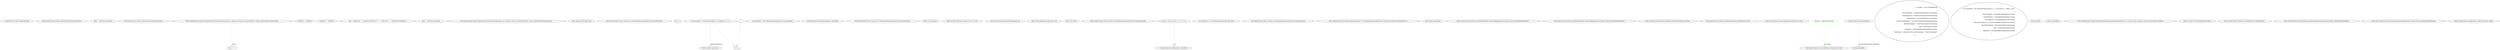 digraph  {
n11 [label="QuantConnect.Orders.StopLimitOrder", span=""];
n0 [cluster="QuantConnect.Orders.StopLimitOrder.StopLimitOrder()", label="Entry QuantConnect.Orders.StopLimitOrder.StopLimitOrder()", span="59-59"];
n1 [cluster="QuantConnect.Orders.StopLimitOrder.StopLimitOrder()", label="Type = OrderType.StopLimit", span="61-61"];
n2 [cluster="QuantConnect.Orders.StopLimitOrder.StopLimitOrder()", label="Exit QuantConnect.Orders.StopLimitOrder.StopLimitOrder()", span="59-59"];
n3 [cluster="QuantConnect.Orders.StopLimitOrder.StopLimitOrder(string, int, decimal, decimal, System.DateTime, string, QuantConnect.SecurityType)", label="Entry QuantConnect.Orders.StopLimitOrder.StopLimitOrder(string, int, decimal, decimal, System.DateTime, string, QuantConnect.SecurityType)", span="74-74"];
n4 [cluster="QuantConnect.Orders.StopLimitOrder.StopLimitOrder(string, int, decimal, decimal, System.DateTime, string, QuantConnect.SecurityType)", label="StopPrice = stopPrice", span="77-77"];
n5 [cluster="QuantConnect.Orders.StopLimitOrder.StopLimitOrder(string, int, decimal, decimal, System.DateTime, string, QuantConnect.SecurityType)", label="LimitPrice = limitPrice", span="78-78"];
n7 [cluster="QuantConnect.Orders.StopLimitOrder.StopLimitOrder(string, int, decimal, decimal, System.DateTime, string, QuantConnect.SecurityType)", label="tag == ''''", span="81-81"];
n8 [cluster="QuantConnect.Orders.StopLimitOrder.StopLimitOrder(string, int, decimal, decimal, System.DateTime, string, QuantConnect.SecurityType)", label="Tag = ''Stop Price: '' + stopPrice.ToString(''C'') + '' Limit Price: '' + limitPrice.ToString(''C'')", span="84-84"];
n6 [cluster="QuantConnect.Orders.StopLimitOrder.StopLimitOrder(string, int, decimal, decimal, System.DateTime, string, QuantConnect.SecurityType)", label="Type = OrderType.StopLimit", span="79-79"];
n9 [cluster="QuantConnect.Orders.StopLimitOrder.StopLimitOrder(string, int, decimal, decimal, System.DateTime, string, QuantConnect.SecurityType)", label="Exit QuantConnect.Orders.StopLimitOrder.StopLimitOrder(string, int, decimal, decimal, System.DateTime, string, QuantConnect.SecurityType)", span="74-74"];
n10 [cluster="decimal.ToString(string)", label="Entry decimal.ToString(string)", span="0-0"];
m0_8 [cluster="QuantConnect.Tests.Common.Util.MemoizingEnumerableTests.EnumeratesOnce()", file="Engine.cs", label="Entry QuantConnect.Tests.Common.Util.MemoizingEnumerableTests.EnumeratesOnce()", span="34-34"];
m0_9 [cluster="QuantConnect.Tests.Common.Util.MemoizingEnumerableTests.EnumeratesOnce()", file="Engine.cs", label="int i = 0", span="36-36"];
m0_10 [cluster="QuantConnect.Tests.Common.Util.MemoizingEnumerableTests.EnumeratesOnce()", file="Engine.cs", label="var enumerable = Enumerable.Range(0, 10).Select(x => i++)", span="37-37"];
m0_11 [cluster="QuantConnect.Tests.Common.Util.MemoizingEnumerableTests.EnumeratesOnce()", file="Engine.cs", label="var memoized = new MemoizingEnumerable<int>(enumerable)", span="38-38"];
m0_12 [cluster="QuantConnect.Tests.Common.Util.MemoizingEnumerableTests.EnumeratesOnce()", file="Engine.cs", label="CollectionAssert.AreEqual(memoized, memoized)", span="40-40"];
m0_13 [cluster="QuantConnect.Tests.Common.Util.MemoizingEnumerableTests.EnumeratesOnce()", file="Engine.cs", label="Exit QuantConnect.Tests.Common.Util.MemoizingEnumerableTests.EnumeratesOnce()", span="34-34"];
m0_7 [cluster="Unk.AreEqual", file="Engine.cs", label="Entry Unk.AreEqual", span=""];
m0_5 [cluster="System.Collections.Generic.List<T>.List()", file="Engine.cs", label="Entry System.Collections.Generic.List<T>.List()", span="0-0"];
m0_14 [cluster="System.Linq.Enumerable.Range(int, int)", file="Engine.cs", label="Entry System.Linq.Enumerable.Range(int, int)", span="0-0"];
m0_16 [cluster="MemoizingEnumerable<int>.cstr", file="Engine.cs", label="Entry MemoizingEnumerable<int>.cstr", span=""];
m0_15 [cluster="Unk.Select", file="Engine.cs", label="Entry Unk.Select", span=""];
m0_0 [cluster="QuantConnect.Tests.Common.Util.MemoizingEnumerableTests.EnumeratesList()", file="Engine.cs", label="Entry QuantConnect.Tests.Common.Util.MemoizingEnumerableTests.EnumeratesList()", span="26-26"];
m0_1 [cluster="QuantConnect.Tests.Common.Util.MemoizingEnumerableTests.EnumeratesList()", file="Engine.cs", label="var list = new List<int> {1, 2, 3, 4, 5}", span="28-28"];
m0_2 [cluster="QuantConnect.Tests.Common.Util.MemoizingEnumerableTests.EnumeratesList()", file="Engine.cs", label="var memoized = new MemoizingEnumerable<int>(list)", span="29-29"];
m0_3 [cluster="QuantConnect.Tests.Common.Util.MemoizingEnumerableTests.EnumeratesList()", file="Engine.cs", label="CollectionAssert.AreEqual(list, memoized)", span="30-30"];
m0_4 [cluster="QuantConnect.Tests.Common.Util.MemoizingEnumerableTests.EnumeratesList()", file="Engine.cs", label="Exit QuantConnect.Tests.Common.Util.MemoizingEnumerableTests.EnumeratesList()", span="26-26"];
m0_6 [cluster="QuantConnect.Util.MemoizingEnumerable<T>.MemoizingEnumerable(System.Collections.Generic.IEnumerable<T>)", file="Engine.cs", label="Entry QuantConnect.Util.MemoizingEnumerable<T>.MemoizingEnumerable(System.Collections.Generic.IEnumerable<T>)", span="40-40"];
m0_17 [cluster="lambda expression", file="Engine.cs", label="Entry lambda expression", span="37-37"];
m0_18 [cluster="lambda expression", file="Engine.cs", label="i++", span="37-37"];
m0_19 [cluster="lambda expression", file="Engine.cs", label="Exit lambda expression", span="37-37"];
m0_20 [file="Engine.cs", label=i, span=""];
m1_2 [cluster="QuantConnect.Interfaces.IJobQueueHandler.AcknowledgeJob(QuantConnect.Packets.AlgorithmNodePacket)", file="IJobQueueHandler.cs", label="Entry QuantConnect.Interfaces.IJobQueueHandler.AcknowledgeJob(QuantConnect.Packets.AlgorithmNodePacket)", span="41-41"];
m1_3 [cluster="QuantConnect.Interfaces.IJobQueueHandler.AcknowledgeJob(QuantConnect.Packets.AlgorithmNodePacket)", file="IJobQueueHandler.cs", label="Exit QuantConnect.Interfaces.IJobQueueHandler.AcknowledgeJob(QuantConnect.Packets.AlgorithmNodePacket)", span="41-41"];
m1_0 [cluster="QuantConnect.Interfaces.IJobQueueHandler.NextJob(out string)", file="IJobQueueHandler.cs", label="Entry QuantConnect.Interfaces.IJobQueueHandler.NextJob(out string)", span="35-35"];
m1_1 [cluster="QuantConnect.Interfaces.IJobQueueHandler.NextJob(out string)", file="IJobQueueHandler.cs", label="Exit QuantConnect.Interfaces.IJobQueueHandler.NextJob(out string)", span="35-35"];
m2_0 [cluster="QuantConnect.Queues.JobQueue.NextJob(out string)", file="JobQueue.cs", label="Entry QuantConnect.Queues.JobQueue.NextJob(out string)", span="65-65"];
m2_1 [cluster="QuantConnect.Queues.JobQueue.NextJob(out string)", color=green, community=0, file="JobQueue.cs", label="location = AlgorithmLocation", prediction=0, span="67-67"];
m2_2 [cluster="QuantConnect.Queues.JobQueue.NextJob(out string)", file="JobQueue.cs", label="!BacktestingMode", span="70-70"];
m2_3 [cluster="QuantConnect.Queues.JobQueue.NextJob(out string)", file="JobQueue.cs", label="var liveJob = new LiveNodePacket\r\n                {\r\n                    ResultEndpoint = ResultHandlerEndpoint.LiveTrading,\r\n                    SetupEndpoint = SetupHandlerEndpoint.PaperTrading,\r\n                    DataEndpoint = DataFeedEndpoint.LiveTrading,\r\n                    TransactionEndpoint = TransactionHandlerEndpoint.Brokerage,\r\n                    RealTimeEndpoint = RealTimeEndpoint.LiveTrading,\r\n                    Type = PacketType.LiveNode,\r\n                    Algorithm = File.ReadAllBytes(AlgorithmLocation),\r\n                    Brokerage = Config.Get(''live-mode-brokerage'', ''Paper Brokerage'')\r\n                }", span="72-82"];
m2_5 [cluster="QuantConnect.Queues.JobQueue.NextJob(out string)", file="JobQueue.cs", label="var backtestJob = new BacktestNodePacket(0, 0, '''', new byte[] {}, 10000, ''local'')\r\n            {\r\n                ResultEndpoint = ResultHandlerEndpoint.Console,\r\n                SetupEndpoint = SetupHandlerEndpoint.Console,\r\n                DataEndpoint = DataFeedEndpoint.FileSystem,\r\n                TransactionEndpoint = TransactionHandlerEndpoint.Backtesting,\r\n                RealTimeEndpoint = RealTimeEndpoint.Backtesting,\r\n                Type = PacketType.BacktestNode,\r\n                Algorithm = File.ReadAllBytes(AlgorithmLocation)\r\n            }", span="87-96"];
m2_4 [cluster="QuantConnect.Queues.JobQueue.NextJob(out string)", file="JobQueue.cs", label="return liveJob;", span="83-83"];
m2_6 [cluster="QuantConnect.Queues.JobQueue.NextJob(out string)", file="JobQueue.cs", label="return backtestJob;", span="97-97"];
m2_7 [cluster="QuantConnect.Queues.JobQueue.NextJob(out string)", file="JobQueue.cs", label="Exit QuantConnect.Queues.JobQueue.NextJob(out string)", span="65-65"];
m2_11 [cluster="QuantConnect.Packets.BacktestNodePacket.BacktestNodePacket(int, int, string, byte[], decimal, string, QuantConnect.UserPlan)", file="JobQueue.cs", label="Entry QuantConnect.Packets.BacktestNodePacket.BacktestNodePacket(int, int, string, byte[], decimal, string, QuantConnect.UserPlan)", span="87-87"];
m2_9 [cluster="System.IO.File.ReadAllBytes(string)", file="JobQueue.cs", label="Entry System.IO.File.ReadAllBytes(string)", span="0-0"];
m2_8 [cluster="QuantConnect.Packets.LiveNodePacket.LiveNodePacket()", file="JobQueue.cs", label="Entry QuantConnect.Packets.LiveNodePacket.LiveNodePacket()", span="90-90"];
m2_12 [cluster="QuantConnect.Queues.JobQueue.AcknowledgeJob(QuantConnect.Packets.AlgorithmNodePacket)", file="JobQueue.cs", label="Entry QuantConnect.Queues.JobQueue.AcknowledgeJob(QuantConnect.Packets.AlgorithmNodePacket)", span="104-104"];
m2_13 [cluster="QuantConnect.Queues.JobQueue.AcknowledgeJob(QuantConnect.Packets.AlgorithmNodePacket)", file="JobQueue.cs", label="Exit QuantConnect.Queues.JobQueue.AcknowledgeJob(QuantConnect.Packets.AlgorithmNodePacket)", span="104-104"];
m2_10 [cluster="QuantConnect.Configuration.Config.Get(string, string)", file="JobQueue.cs", label="Entry QuantConnect.Configuration.Config.Get(string, string)", span="89-89"];
m2_14 [file="JobQueue.cs", label="QuantConnect.Queues.JobQueue", span=""];
n3 -> n7  [color=darkseagreen4, key=1, label=string, style=dashed];
m0_10 -> m0_17  [color=darkseagreen4, key=1, label="lambda expression", style=dashed];
m0_10 -> m0_18  [color=darkseagreen4, key=1, label=i, style=dashed];
m0_1 -> m0_3  [color=darkseagreen4, key=1, label=list, style=dashed];
m0_18 -> m0_18  [color=darkseagreen4, key=1, label=i, style=dashed];
m0_20 -> m0_18  [color=darkseagreen4, key=1, label=i, style=dashed];
m2_1 -> m2_7  [color=green, key=1, label="out string", style=dashed];
m2_14 -> m2_2  [color=darkseagreen4, key=1, label="QuantConnect.Queues.JobQueue", style=dashed];
}

